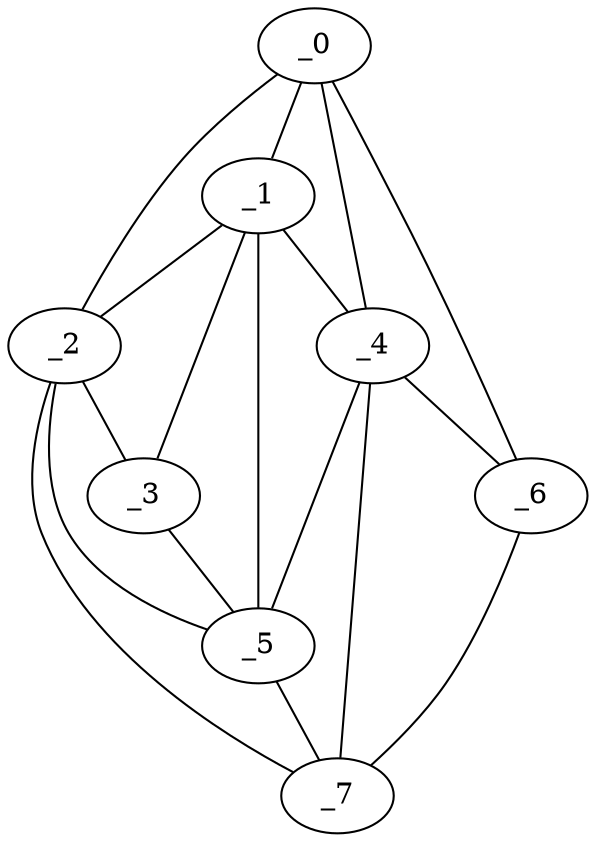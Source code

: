 graph "obj75__150.gxl" {
	_0	 [x=35,
		y=19];
	_1	 [x=59,
		y=42];
	_0 -- _1	 [valence=1];
	_2	 [x=61,
		y=56];
	_0 -- _2	 [valence=1];
	_4	 [x=67,
		y=37];
	_0 -- _4	 [valence=2];
	_6	 [x=73,
		y=29];
	_0 -- _6	 [valence=1];
	_1 -- _2	 [valence=2];
	_3	 [x=62,
		y=49];
	_1 -- _3	 [valence=1];
	_1 -- _4	 [valence=1];
	_5	 [x=70,
		y=45];
	_1 -- _5	 [valence=2];
	_2 -- _3	 [valence=2];
	_2 -- _5	 [valence=2];
	_7	 [x=77,
		y=41];
	_2 -- _7	 [valence=1];
	_3 -- _5	 [valence=2];
	_4 -- _5	 [valence=2];
	_4 -- _6	 [valence=2];
	_4 -- _7	 [valence=2];
	_5 -- _7	 [valence=1];
	_6 -- _7	 [valence=1];
}
